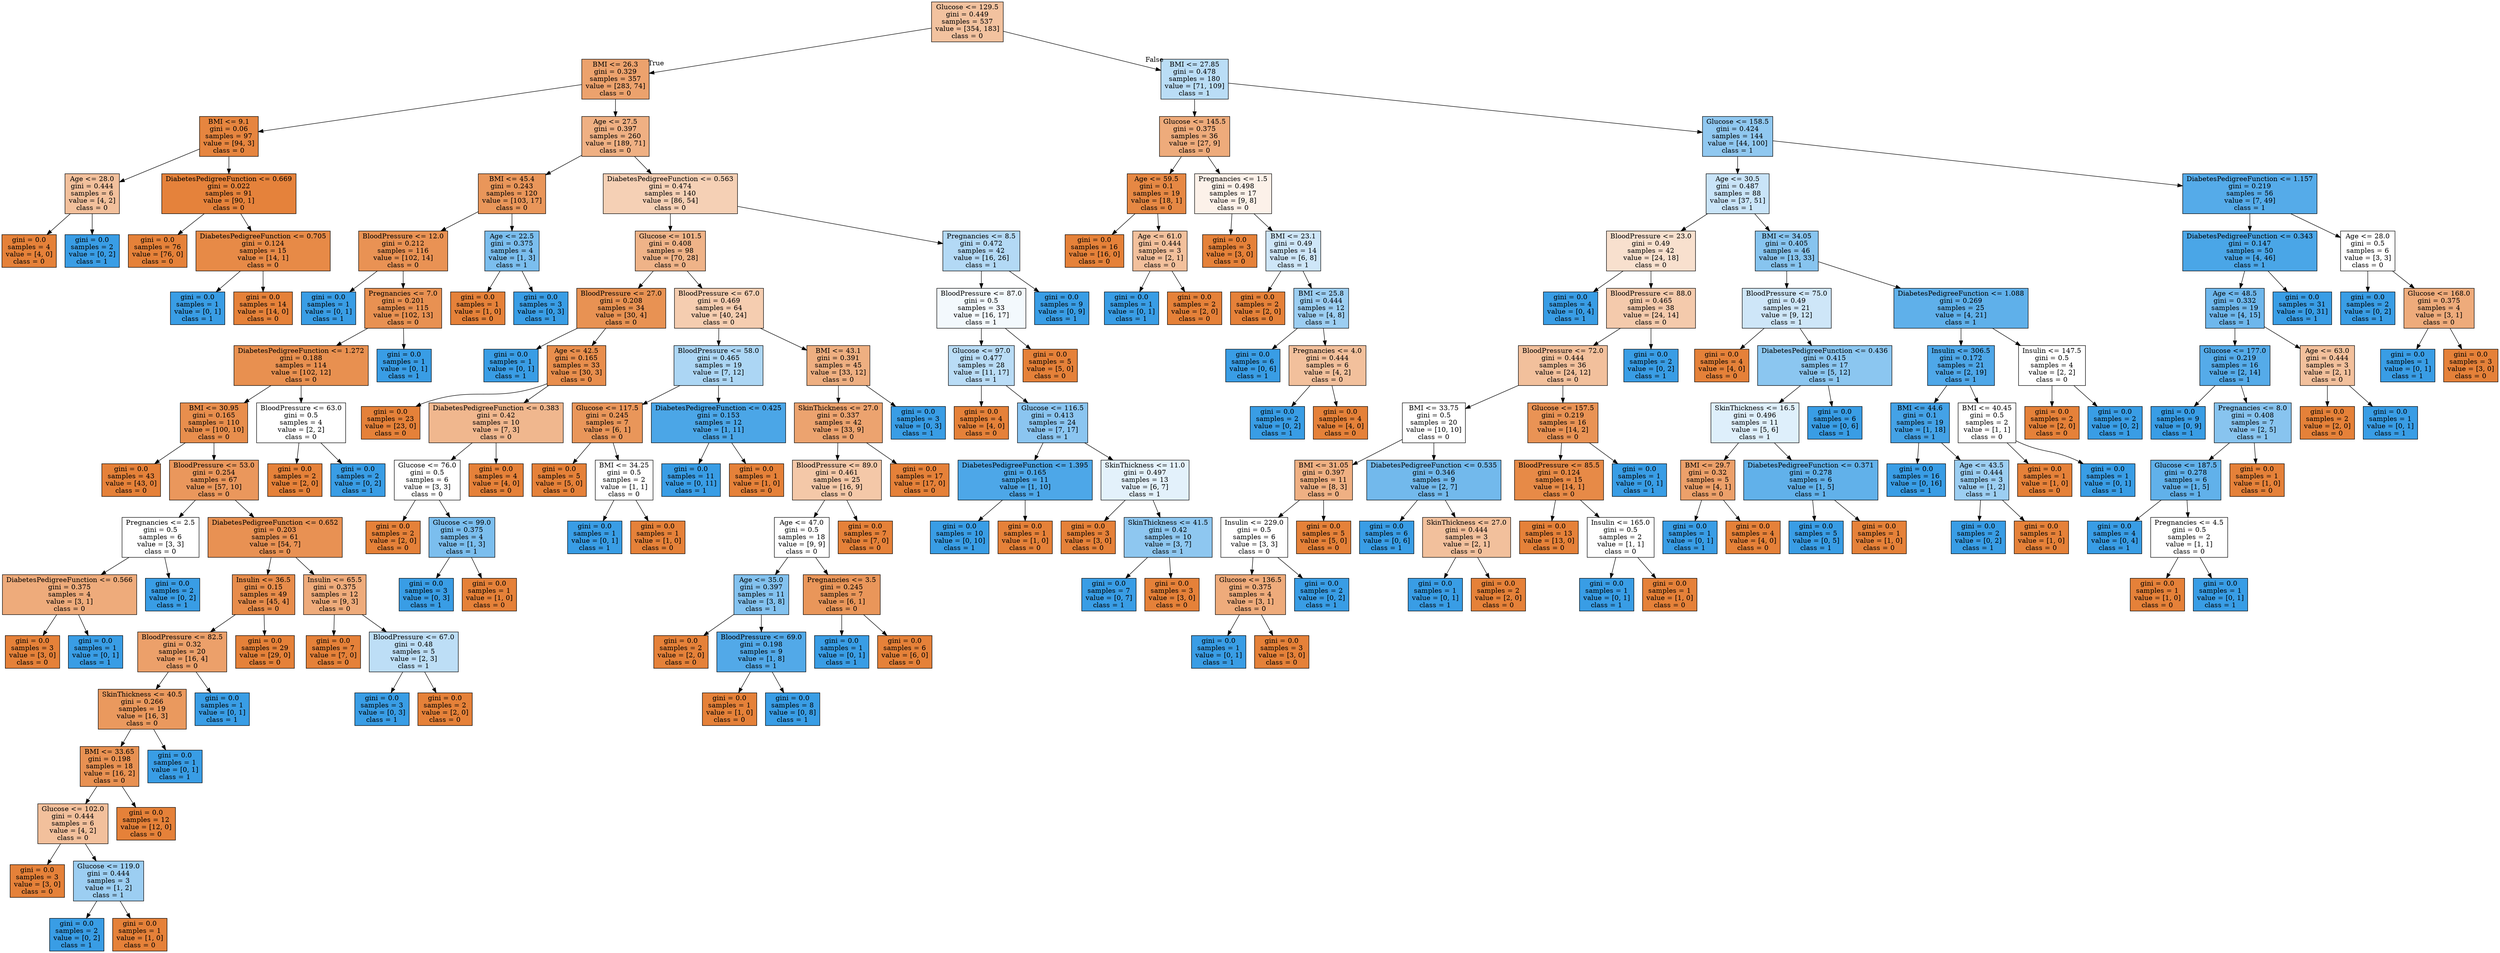 digraph Tree {
node [shape=box, style="filled", color="black"] ;
0 [label="Glucose <= 129.5\ngini = 0.449\nsamples = 537\nvalue = [354, 183]\nclass = 0", fillcolor="#f2c29f"] ;
1 [label="BMI <= 26.3\ngini = 0.329\nsamples = 357\nvalue = [283, 74]\nclass = 0", fillcolor="#eca26d"] ;
0 -> 1 [labeldistance=2.5, labelangle=45, headlabel="True"] ;
2 [label="BMI <= 9.1\ngini = 0.06\nsamples = 97\nvalue = [94, 3]\nclass = 0", fillcolor="#e6853f"] ;
1 -> 2 ;
3 [label="Age <= 28.0\ngini = 0.444\nsamples = 6\nvalue = [4, 2]\nclass = 0", fillcolor="#f2c09c"] ;
2 -> 3 ;
4 [label="gini = 0.0\nsamples = 4\nvalue = [4, 0]\nclass = 0", fillcolor="#e58139"] ;
3 -> 4 ;
5 [label="gini = 0.0\nsamples = 2\nvalue = [0, 2]\nclass = 1", fillcolor="#399de5"] ;
3 -> 5 ;
6 [label="DiabetesPedigreeFunction <= 0.669\ngini = 0.022\nsamples = 91\nvalue = [90, 1]\nclass = 0", fillcolor="#e5823b"] ;
2 -> 6 ;
7 [label="gini = 0.0\nsamples = 76\nvalue = [76, 0]\nclass = 0", fillcolor="#e58139"] ;
6 -> 7 ;
8 [label="DiabetesPedigreeFunction <= 0.705\ngini = 0.124\nsamples = 15\nvalue = [14, 1]\nclass = 0", fillcolor="#e78a47"] ;
6 -> 8 ;
9 [label="gini = 0.0\nsamples = 1\nvalue = [0, 1]\nclass = 1", fillcolor="#399de5"] ;
8 -> 9 ;
10 [label="gini = 0.0\nsamples = 14\nvalue = [14, 0]\nclass = 0", fillcolor="#e58139"] ;
8 -> 10 ;
11 [label="Age <= 27.5\ngini = 0.397\nsamples = 260\nvalue = [189, 71]\nclass = 0", fillcolor="#efb083"] ;
1 -> 11 ;
12 [label="BMI <= 45.4\ngini = 0.243\nsamples = 120\nvalue = [103, 17]\nclass = 0", fillcolor="#e9965a"] ;
11 -> 12 ;
13 [label="BloodPressure <= 12.0\ngini = 0.212\nsamples = 116\nvalue = [102, 14]\nclass = 0", fillcolor="#e99254"] ;
12 -> 13 ;
14 [label="gini = 0.0\nsamples = 1\nvalue = [0, 1]\nclass = 1", fillcolor="#399de5"] ;
13 -> 14 ;
15 [label="Pregnancies <= 7.0\ngini = 0.201\nsamples = 115\nvalue = [102, 13]\nclass = 0", fillcolor="#e89152"] ;
13 -> 15 ;
16 [label="DiabetesPedigreeFunction <= 1.272\ngini = 0.188\nsamples = 114\nvalue = [102, 12]\nclass = 0", fillcolor="#e89050"] ;
15 -> 16 ;
17 [label="BMI <= 30.95\ngini = 0.165\nsamples = 110\nvalue = [100, 10]\nclass = 0", fillcolor="#e88e4d"] ;
16 -> 17 ;
18 [label="gini = 0.0\nsamples = 43\nvalue = [43, 0]\nclass = 0", fillcolor="#e58139"] ;
17 -> 18 ;
19 [label="BloodPressure <= 53.0\ngini = 0.254\nsamples = 67\nvalue = [57, 10]\nclass = 0", fillcolor="#ea975c"] ;
17 -> 19 ;
20 [label="Pregnancies <= 2.5\ngini = 0.5\nsamples = 6\nvalue = [3, 3]\nclass = 0", fillcolor="#ffffff"] ;
19 -> 20 ;
21 [label="DiabetesPedigreeFunction <= 0.566\ngini = 0.375\nsamples = 4\nvalue = [3, 1]\nclass = 0", fillcolor="#eeab7b"] ;
20 -> 21 ;
22 [label="gini = 0.0\nsamples = 3\nvalue = [3, 0]\nclass = 0", fillcolor="#e58139"] ;
21 -> 22 ;
23 [label="gini = 0.0\nsamples = 1\nvalue = [0, 1]\nclass = 1", fillcolor="#399de5"] ;
21 -> 23 ;
24 [label="gini = 0.0\nsamples = 2\nvalue = [0, 2]\nclass = 1", fillcolor="#399de5"] ;
20 -> 24 ;
25 [label="DiabetesPedigreeFunction <= 0.652\ngini = 0.203\nsamples = 61\nvalue = [54, 7]\nclass = 0", fillcolor="#e89153"] ;
19 -> 25 ;
26 [label="Insulin <= 36.5\ngini = 0.15\nsamples = 49\nvalue = [45, 4]\nclass = 0", fillcolor="#e78c4b"] ;
25 -> 26 ;
27 [label="BloodPressure <= 82.5\ngini = 0.32\nsamples = 20\nvalue = [16, 4]\nclass = 0", fillcolor="#eca06a"] ;
26 -> 27 ;
28 [label="SkinThickness <= 40.5\ngini = 0.266\nsamples = 19\nvalue = [16, 3]\nclass = 0", fillcolor="#ea995e"] ;
27 -> 28 ;
29 [label="BMI <= 33.65\ngini = 0.198\nsamples = 18\nvalue = [16, 2]\nclass = 0", fillcolor="#e89152"] ;
28 -> 29 ;
30 [label="Glucose <= 102.0\ngini = 0.444\nsamples = 6\nvalue = [4, 2]\nclass = 0", fillcolor="#f2c09c"] ;
29 -> 30 ;
31 [label="gini = 0.0\nsamples = 3\nvalue = [3, 0]\nclass = 0", fillcolor="#e58139"] ;
30 -> 31 ;
32 [label="Glucose <= 119.0\ngini = 0.444\nsamples = 3\nvalue = [1, 2]\nclass = 1", fillcolor="#9ccef2"] ;
30 -> 32 ;
33 [label="gini = 0.0\nsamples = 2\nvalue = [0, 2]\nclass = 1", fillcolor="#399de5"] ;
32 -> 33 ;
34 [label="gini = 0.0\nsamples = 1\nvalue = [1, 0]\nclass = 0", fillcolor="#e58139"] ;
32 -> 34 ;
35 [label="gini = 0.0\nsamples = 12\nvalue = [12, 0]\nclass = 0", fillcolor="#e58139"] ;
29 -> 35 ;
36 [label="gini = 0.0\nsamples = 1\nvalue = [0, 1]\nclass = 1", fillcolor="#399de5"] ;
28 -> 36 ;
37 [label="gini = 0.0\nsamples = 1\nvalue = [0, 1]\nclass = 1", fillcolor="#399de5"] ;
27 -> 37 ;
38 [label="gini = 0.0\nsamples = 29\nvalue = [29, 0]\nclass = 0", fillcolor="#e58139"] ;
26 -> 38 ;
39 [label="Insulin <= 65.5\ngini = 0.375\nsamples = 12\nvalue = [9, 3]\nclass = 0", fillcolor="#eeab7b"] ;
25 -> 39 ;
40 [label="gini = 0.0\nsamples = 7\nvalue = [7, 0]\nclass = 0", fillcolor="#e58139"] ;
39 -> 40 ;
41 [label="BloodPressure <= 67.0\ngini = 0.48\nsamples = 5\nvalue = [2, 3]\nclass = 1", fillcolor="#bddef6"] ;
39 -> 41 ;
42 [label="gini = 0.0\nsamples = 3\nvalue = [0, 3]\nclass = 1", fillcolor="#399de5"] ;
41 -> 42 ;
43 [label="gini = 0.0\nsamples = 2\nvalue = [2, 0]\nclass = 0", fillcolor="#e58139"] ;
41 -> 43 ;
44 [label="BloodPressure <= 63.0\ngini = 0.5\nsamples = 4\nvalue = [2, 2]\nclass = 0", fillcolor="#ffffff"] ;
16 -> 44 ;
45 [label="gini = 0.0\nsamples = 2\nvalue = [2, 0]\nclass = 0", fillcolor="#e58139"] ;
44 -> 45 ;
46 [label="gini = 0.0\nsamples = 2\nvalue = [0, 2]\nclass = 1", fillcolor="#399de5"] ;
44 -> 46 ;
47 [label="gini = 0.0\nsamples = 1\nvalue = [0, 1]\nclass = 1", fillcolor="#399de5"] ;
15 -> 47 ;
48 [label="Age <= 22.5\ngini = 0.375\nsamples = 4\nvalue = [1, 3]\nclass = 1", fillcolor="#7bbeee"] ;
12 -> 48 ;
49 [label="gini = 0.0\nsamples = 1\nvalue = [1, 0]\nclass = 0", fillcolor="#e58139"] ;
48 -> 49 ;
50 [label="gini = 0.0\nsamples = 3\nvalue = [0, 3]\nclass = 1", fillcolor="#399de5"] ;
48 -> 50 ;
51 [label="DiabetesPedigreeFunction <= 0.563\ngini = 0.474\nsamples = 140\nvalue = [86, 54]\nclass = 0", fillcolor="#f5d0b5"] ;
11 -> 51 ;
52 [label="Glucose <= 101.5\ngini = 0.408\nsamples = 98\nvalue = [70, 28]\nclass = 0", fillcolor="#efb388"] ;
51 -> 52 ;
53 [label="BloodPressure <= 27.0\ngini = 0.208\nsamples = 34\nvalue = [30, 4]\nclass = 0", fillcolor="#e89253"] ;
52 -> 53 ;
54 [label="gini = 0.0\nsamples = 1\nvalue = [0, 1]\nclass = 1", fillcolor="#399de5"] ;
53 -> 54 ;
55 [label="Age <= 42.5\ngini = 0.165\nsamples = 33\nvalue = [30, 3]\nclass = 0", fillcolor="#e88e4d"] ;
53 -> 55 ;
56 [label="gini = 0.0\nsamples = 23\nvalue = [23, 0]\nclass = 0", fillcolor="#e58139"] ;
55 -> 56 ;
57 [label="DiabetesPedigreeFunction <= 0.383\ngini = 0.42\nsamples = 10\nvalue = [7, 3]\nclass = 0", fillcolor="#f0b78e"] ;
55 -> 57 ;
58 [label="Glucose <= 76.0\ngini = 0.5\nsamples = 6\nvalue = [3, 3]\nclass = 0", fillcolor="#ffffff"] ;
57 -> 58 ;
59 [label="gini = 0.0\nsamples = 2\nvalue = [2, 0]\nclass = 0", fillcolor="#e58139"] ;
58 -> 59 ;
60 [label="Glucose <= 99.0\ngini = 0.375\nsamples = 4\nvalue = [1, 3]\nclass = 1", fillcolor="#7bbeee"] ;
58 -> 60 ;
61 [label="gini = 0.0\nsamples = 3\nvalue = [0, 3]\nclass = 1", fillcolor="#399de5"] ;
60 -> 61 ;
62 [label="gini = 0.0\nsamples = 1\nvalue = [1, 0]\nclass = 0", fillcolor="#e58139"] ;
60 -> 62 ;
63 [label="gini = 0.0\nsamples = 4\nvalue = [4, 0]\nclass = 0", fillcolor="#e58139"] ;
57 -> 63 ;
64 [label="BloodPressure <= 67.0\ngini = 0.469\nsamples = 64\nvalue = [40, 24]\nclass = 0", fillcolor="#f5cdb0"] ;
52 -> 64 ;
65 [label="BloodPressure <= 58.0\ngini = 0.465\nsamples = 19\nvalue = [7, 12]\nclass = 1", fillcolor="#acd6f4"] ;
64 -> 65 ;
66 [label="Glucose <= 117.5\ngini = 0.245\nsamples = 7\nvalue = [6, 1]\nclass = 0", fillcolor="#e9965a"] ;
65 -> 66 ;
67 [label="gini = 0.0\nsamples = 5\nvalue = [5, 0]\nclass = 0", fillcolor="#e58139"] ;
66 -> 67 ;
68 [label="BMI <= 34.25\ngini = 0.5\nsamples = 2\nvalue = [1, 1]\nclass = 0", fillcolor="#ffffff"] ;
66 -> 68 ;
69 [label="gini = 0.0\nsamples = 1\nvalue = [0, 1]\nclass = 1", fillcolor="#399de5"] ;
68 -> 69 ;
70 [label="gini = 0.0\nsamples = 1\nvalue = [1, 0]\nclass = 0", fillcolor="#e58139"] ;
68 -> 70 ;
71 [label="DiabetesPedigreeFunction <= 0.425\ngini = 0.153\nsamples = 12\nvalue = [1, 11]\nclass = 1", fillcolor="#4ba6e7"] ;
65 -> 71 ;
72 [label="gini = 0.0\nsamples = 11\nvalue = [0, 11]\nclass = 1", fillcolor="#399de5"] ;
71 -> 72 ;
73 [label="gini = 0.0\nsamples = 1\nvalue = [1, 0]\nclass = 0", fillcolor="#e58139"] ;
71 -> 73 ;
74 [label="BMI <= 43.1\ngini = 0.391\nsamples = 45\nvalue = [33, 12]\nclass = 0", fillcolor="#eeaf81"] ;
64 -> 74 ;
75 [label="SkinThickness <= 27.0\ngini = 0.337\nsamples = 42\nvalue = [33, 9]\nclass = 0", fillcolor="#eca36f"] ;
74 -> 75 ;
76 [label="BloodPressure <= 89.0\ngini = 0.461\nsamples = 25\nvalue = [16, 9]\nclass = 0", fillcolor="#f4c8a8"] ;
75 -> 76 ;
77 [label="Age <= 47.0\ngini = 0.5\nsamples = 18\nvalue = [9, 9]\nclass = 0", fillcolor="#ffffff"] ;
76 -> 77 ;
78 [label="Age <= 35.0\ngini = 0.397\nsamples = 11\nvalue = [3, 8]\nclass = 1", fillcolor="#83c2ef"] ;
77 -> 78 ;
79 [label="gini = 0.0\nsamples = 2\nvalue = [2, 0]\nclass = 0", fillcolor="#e58139"] ;
78 -> 79 ;
80 [label="BloodPressure <= 69.0\ngini = 0.198\nsamples = 9\nvalue = [1, 8]\nclass = 1", fillcolor="#52a9e8"] ;
78 -> 80 ;
81 [label="gini = 0.0\nsamples = 1\nvalue = [1, 0]\nclass = 0", fillcolor="#e58139"] ;
80 -> 81 ;
82 [label="gini = 0.0\nsamples = 8\nvalue = [0, 8]\nclass = 1", fillcolor="#399de5"] ;
80 -> 82 ;
83 [label="Pregnancies <= 3.5\ngini = 0.245\nsamples = 7\nvalue = [6, 1]\nclass = 0", fillcolor="#e9965a"] ;
77 -> 83 ;
84 [label="gini = 0.0\nsamples = 1\nvalue = [0, 1]\nclass = 1", fillcolor="#399de5"] ;
83 -> 84 ;
85 [label="gini = 0.0\nsamples = 6\nvalue = [6, 0]\nclass = 0", fillcolor="#e58139"] ;
83 -> 85 ;
86 [label="gini = 0.0\nsamples = 7\nvalue = [7, 0]\nclass = 0", fillcolor="#e58139"] ;
76 -> 86 ;
87 [label="gini = 0.0\nsamples = 17\nvalue = [17, 0]\nclass = 0", fillcolor="#e58139"] ;
75 -> 87 ;
88 [label="gini = 0.0\nsamples = 3\nvalue = [0, 3]\nclass = 1", fillcolor="#399de5"] ;
74 -> 88 ;
89 [label="Pregnancies <= 8.5\ngini = 0.472\nsamples = 42\nvalue = [16, 26]\nclass = 1", fillcolor="#b3d9f5"] ;
51 -> 89 ;
90 [label="BloodPressure <= 87.0\ngini = 0.5\nsamples = 33\nvalue = [16, 17]\nclass = 1", fillcolor="#f3f9fd"] ;
89 -> 90 ;
91 [label="Glucose <= 97.0\ngini = 0.477\nsamples = 28\nvalue = [11, 17]\nclass = 1", fillcolor="#b9dcf6"] ;
90 -> 91 ;
92 [label="gini = 0.0\nsamples = 4\nvalue = [4, 0]\nclass = 0", fillcolor="#e58139"] ;
91 -> 92 ;
93 [label="Glucose <= 116.5\ngini = 0.413\nsamples = 24\nvalue = [7, 17]\nclass = 1", fillcolor="#8bc5f0"] ;
91 -> 93 ;
94 [label="DiabetesPedigreeFunction <= 1.395\ngini = 0.165\nsamples = 11\nvalue = [1, 10]\nclass = 1", fillcolor="#4da7e8"] ;
93 -> 94 ;
95 [label="gini = 0.0\nsamples = 10\nvalue = [0, 10]\nclass = 1", fillcolor="#399de5"] ;
94 -> 95 ;
96 [label="gini = 0.0\nsamples = 1\nvalue = [1, 0]\nclass = 0", fillcolor="#e58139"] ;
94 -> 96 ;
97 [label="SkinThickness <= 11.0\ngini = 0.497\nsamples = 13\nvalue = [6, 7]\nclass = 1", fillcolor="#e3f1fb"] ;
93 -> 97 ;
98 [label="gini = 0.0\nsamples = 3\nvalue = [3, 0]\nclass = 0", fillcolor="#e58139"] ;
97 -> 98 ;
99 [label="SkinThickness <= 41.5\ngini = 0.42\nsamples = 10\nvalue = [3, 7]\nclass = 1", fillcolor="#8ec7f0"] ;
97 -> 99 ;
100 [label="gini = 0.0\nsamples = 7\nvalue = [0, 7]\nclass = 1", fillcolor="#399de5"] ;
99 -> 100 ;
101 [label="gini = 0.0\nsamples = 3\nvalue = [3, 0]\nclass = 0", fillcolor="#e58139"] ;
99 -> 101 ;
102 [label="gini = 0.0\nsamples = 5\nvalue = [5, 0]\nclass = 0", fillcolor="#e58139"] ;
90 -> 102 ;
103 [label="gini = 0.0\nsamples = 9\nvalue = [0, 9]\nclass = 1", fillcolor="#399de5"] ;
89 -> 103 ;
104 [label="BMI <= 27.85\ngini = 0.478\nsamples = 180\nvalue = [71, 109]\nclass = 1", fillcolor="#baddf6"] ;
0 -> 104 [labeldistance=2.5, labelangle=-45, headlabel="False"] ;
105 [label="Glucose <= 145.5\ngini = 0.375\nsamples = 36\nvalue = [27, 9]\nclass = 0", fillcolor="#eeab7b"] ;
104 -> 105 ;
106 [label="Age <= 59.5\ngini = 0.1\nsamples = 19\nvalue = [18, 1]\nclass = 0", fillcolor="#e68844"] ;
105 -> 106 ;
107 [label="gini = 0.0\nsamples = 16\nvalue = [16, 0]\nclass = 0", fillcolor="#e58139"] ;
106 -> 107 ;
108 [label="Age <= 61.0\ngini = 0.444\nsamples = 3\nvalue = [2, 1]\nclass = 0", fillcolor="#f2c09c"] ;
106 -> 108 ;
109 [label="gini = 0.0\nsamples = 1\nvalue = [0, 1]\nclass = 1", fillcolor="#399de5"] ;
108 -> 109 ;
110 [label="gini = 0.0\nsamples = 2\nvalue = [2, 0]\nclass = 0", fillcolor="#e58139"] ;
108 -> 110 ;
111 [label="Pregnancies <= 1.5\ngini = 0.498\nsamples = 17\nvalue = [9, 8]\nclass = 0", fillcolor="#fcf1e9"] ;
105 -> 111 ;
112 [label="gini = 0.0\nsamples = 3\nvalue = [3, 0]\nclass = 0", fillcolor="#e58139"] ;
111 -> 112 ;
113 [label="BMI <= 23.1\ngini = 0.49\nsamples = 14\nvalue = [6, 8]\nclass = 1", fillcolor="#cee6f8"] ;
111 -> 113 ;
114 [label="gini = 0.0\nsamples = 2\nvalue = [2, 0]\nclass = 0", fillcolor="#e58139"] ;
113 -> 114 ;
115 [label="BMI <= 25.8\ngini = 0.444\nsamples = 12\nvalue = [4, 8]\nclass = 1", fillcolor="#9ccef2"] ;
113 -> 115 ;
116 [label="gini = 0.0\nsamples = 6\nvalue = [0, 6]\nclass = 1", fillcolor="#399de5"] ;
115 -> 116 ;
117 [label="Pregnancies <= 4.0\ngini = 0.444\nsamples = 6\nvalue = [4, 2]\nclass = 0", fillcolor="#f2c09c"] ;
115 -> 117 ;
118 [label="gini = 0.0\nsamples = 2\nvalue = [0, 2]\nclass = 1", fillcolor="#399de5"] ;
117 -> 118 ;
119 [label="gini = 0.0\nsamples = 4\nvalue = [4, 0]\nclass = 0", fillcolor="#e58139"] ;
117 -> 119 ;
120 [label="Glucose <= 158.5\ngini = 0.424\nsamples = 144\nvalue = [44, 100]\nclass = 1", fillcolor="#90c8f0"] ;
104 -> 120 ;
121 [label="Age <= 30.5\ngini = 0.487\nsamples = 88\nvalue = [37, 51]\nclass = 1", fillcolor="#c9e4f8"] ;
120 -> 121 ;
122 [label="BloodPressure <= 23.0\ngini = 0.49\nsamples = 42\nvalue = [24, 18]\nclass = 0", fillcolor="#f8e0ce"] ;
121 -> 122 ;
123 [label="gini = 0.0\nsamples = 4\nvalue = [0, 4]\nclass = 1", fillcolor="#399de5"] ;
122 -> 123 ;
124 [label="BloodPressure <= 88.0\ngini = 0.465\nsamples = 38\nvalue = [24, 14]\nclass = 0", fillcolor="#f4caac"] ;
122 -> 124 ;
125 [label="BloodPressure <= 72.0\ngini = 0.444\nsamples = 36\nvalue = [24, 12]\nclass = 0", fillcolor="#f2c09c"] ;
124 -> 125 ;
126 [label="BMI <= 33.75\ngini = 0.5\nsamples = 20\nvalue = [10, 10]\nclass = 0", fillcolor="#ffffff"] ;
125 -> 126 ;
127 [label="BMI <= 31.05\ngini = 0.397\nsamples = 11\nvalue = [8, 3]\nclass = 0", fillcolor="#efb083"] ;
126 -> 127 ;
128 [label="Insulin <= 229.0\ngini = 0.5\nsamples = 6\nvalue = [3, 3]\nclass = 0", fillcolor="#ffffff"] ;
127 -> 128 ;
129 [label="Glucose <= 136.5\ngini = 0.375\nsamples = 4\nvalue = [3, 1]\nclass = 0", fillcolor="#eeab7b"] ;
128 -> 129 ;
130 [label="gini = 0.0\nsamples = 1\nvalue = [0, 1]\nclass = 1", fillcolor="#399de5"] ;
129 -> 130 ;
131 [label="gini = 0.0\nsamples = 3\nvalue = [3, 0]\nclass = 0", fillcolor="#e58139"] ;
129 -> 131 ;
132 [label="gini = 0.0\nsamples = 2\nvalue = [0, 2]\nclass = 1", fillcolor="#399de5"] ;
128 -> 132 ;
133 [label="gini = 0.0\nsamples = 5\nvalue = [5, 0]\nclass = 0", fillcolor="#e58139"] ;
127 -> 133 ;
134 [label="DiabetesPedigreeFunction <= 0.535\ngini = 0.346\nsamples = 9\nvalue = [2, 7]\nclass = 1", fillcolor="#72b9ec"] ;
126 -> 134 ;
135 [label="gini = 0.0\nsamples = 6\nvalue = [0, 6]\nclass = 1", fillcolor="#399de5"] ;
134 -> 135 ;
136 [label="SkinThickness <= 27.0\ngini = 0.444\nsamples = 3\nvalue = [2, 1]\nclass = 0", fillcolor="#f2c09c"] ;
134 -> 136 ;
137 [label="gini = 0.0\nsamples = 1\nvalue = [0, 1]\nclass = 1", fillcolor="#399de5"] ;
136 -> 137 ;
138 [label="gini = 0.0\nsamples = 2\nvalue = [2, 0]\nclass = 0", fillcolor="#e58139"] ;
136 -> 138 ;
139 [label="Glucose <= 157.5\ngini = 0.219\nsamples = 16\nvalue = [14, 2]\nclass = 0", fillcolor="#e99355"] ;
125 -> 139 ;
140 [label="BloodPressure <= 85.5\ngini = 0.124\nsamples = 15\nvalue = [14, 1]\nclass = 0", fillcolor="#e78a47"] ;
139 -> 140 ;
141 [label="gini = 0.0\nsamples = 13\nvalue = [13, 0]\nclass = 0", fillcolor="#e58139"] ;
140 -> 141 ;
142 [label="Insulin <= 165.0\ngini = 0.5\nsamples = 2\nvalue = [1, 1]\nclass = 0", fillcolor="#ffffff"] ;
140 -> 142 ;
143 [label="gini = 0.0\nsamples = 1\nvalue = [0, 1]\nclass = 1", fillcolor="#399de5"] ;
142 -> 143 ;
144 [label="gini = 0.0\nsamples = 1\nvalue = [1, 0]\nclass = 0", fillcolor="#e58139"] ;
142 -> 144 ;
145 [label="gini = 0.0\nsamples = 1\nvalue = [0, 1]\nclass = 1", fillcolor="#399de5"] ;
139 -> 145 ;
146 [label="gini = 0.0\nsamples = 2\nvalue = [0, 2]\nclass = 1", fillcolor="#399de5"] ;
124 -> 146 ;
147 [label="BMI <= 34.05\ngini = 0.405\nsamples = 46\nvalue = [13, 33]\nclass = 1", fillcolor="#87c4ef"] ;
121 -> 147 ;
148 [label="BloodPressure <= 75.0\ngini = 0.49\nsamples = 21\nvalue = [9, 12]\nclass = 1", fillcolor="#cee6f8"] ;
147 -> 148 ;
149 [label="gini = 0.0\nsamples = 4\nvalue = [4, 0]\nclass = 0", fillcolor="#e58139"] ;
148 -> 149 ;
150 [label="DiabetesPedigreeFunction <= 0.436\ngini = 0.415\nsamples = 17\nvalue = [5, 12]\nclass = 1", fillcolor="#8bc6f0"] ;
148 -> 150 ;
151 [label="SkinThickness <= 16.5\ngini = 0.496\nsamples = 11\nvalue = [5, 6]\nclass = 1", fillcolor="#deeffb"] ;
150 -> 151 ;
152 [label="BMI <= 29.7\ngini = 0.32\nsamples = 5\nvalue = [4, 1]\nclass = 0", fillcolor="#eca06a"] ;
151 -> 152 ;
153 [label="gini = 0.0\nsamples = 1\nvalue = [0, 1]\nclass = 1", fillcolor="#399de5"] ;
152 -> 153 ;
154 [label="gini = 0.0\nsamples = 4\nvalue = [4, 0]\nclass = 0", fillcolor="#e58139"] ;
152 -> 154 ;
155 [label="DiabetesPedigreeFunction <= 0.371\ngini = 0.278\nsamples = 6\nvalue = [1, 5]\nclass = 1", fillcolor="#61b1ea"] ;
151 -> 155 ;
156 [label="gini = 0.0\nsamples = 5\nvalue = [0, 5]\nclass = 1", fillcolor="#399de5"] ;
155 -> 156 ;
157 [label="gini = 0.0\nsamples = 1\nvalue = [1, 0]\nclass = 0", fillcolor="#e58139"] ;
155 -> 157 ;
158 [label="gini = 0.0\nsamples = 6\nvalue = [0, 6]\nclass = 1", fillcolor="#399de5"] ;
150 -> 158 ;
159 [label="DiabetesPedigreeFunction <= 1.088\ngini = 0.269\nsamples = 25\nvalue = [4, 21]\nclass = 1", fillcolor="#5fb0ea"] ;
147 -> 159 ;
160 [label="Insulin <= 306.5\ngini = 0.172\nsamples = 21\nvalue = [2, 19]\nclass = 1", fillcolor="#4ea7e8"] ;
159 -> 160 ;
161 [label="BMI <= 44.6\ngini = 0.1\nsamples = 19\nvalue = [1, 18]\nclass = 1", fillcolor="#44a2e6"] ;
160 -> 161 ;
162 [label="gini = 0.0\nsamples = 16\nvalue = [0, 16]\nclass = 1", fillcolor="#399de5"] ;
161 -> 162 ;
163 [label="Age <= 43.5\ngini = 0.444\nsamples = 3\nvalue = [1, 2]\nclass = 1", fillcolor="#9ccef2"] ;
161 -> 163 ;
164 [label="gini = 0.0\nsamples = 2\nvalue = [0, 2]\nclass = 1", fillcolor="#399de5"] ;
163 -> 164 ;
165 [label="gini = 0.0\nsamples = 1\nvalue = [1, 0]\nclass = 0", fillcolor="#e58139"] ;
163 -> 165 ;
166 [label="BMI <= 40.45\ngini = 0.5\nsamples = 2\nvalue = [1, 1]\nclass = 0", fillcolor="#ffffff"] ;
160 -> 166 ;
167 [label="gini = 0.0\nsamples = 1\nvalue = [1, 0]\nclass = 0", fillcolor="#e58139"] ;
166 -> 167 ;
168 [label="gini = 0.0\nsamples = 1\nvalue = [0, 1]\nclass = 1", fillcolor="#399de5"] ;
166 -> 168 ;
169 [label="Insulin <= 147.5\ngini = 0.5\nsamples = 4\nvalue = [2, 2]\nclass = 0", fillcolor="#ffffff"] ;
159 -> 169 ;
170 [label="gini = 0.0\nsamples = 2\nvalue = [2, 0]\nclass = 0", fillcolor="#e58139"] ;
169 -> 170 ;
171 [label="gini = 0.0\nsamples = 2\nvalue = [0, 2]\nclass = 1", fillcolor="#399de5"] ;
169 -> 171 ;
172 [label="DiabetesPedigreeFunction <= 1.157\ngini = 0.219\nsamples = 56\nvalue = [7, 49]\nclass = 1", fillcolor="#55abe9"] ;
120 -> 172 ;
173 [label="DiabetesPedigreeFunction <= 0.343\ngini = 0.147\nsamples = 50\nvalue = [4, 46]\nclass = 1", fillcolor="#4aa6e7"] ;
172 -> 173 ;
174 [label="Age <= 48.5\ngini = 0.332\nsamples = 19\nvalue = [4, 15]\nclass = 1", fillcolor="#6eb7ec"] ;
173 -> 174 ;
175 [label="Glucose <= 177.0\ngini = 0.219\nsamples = 16\nvalue = [2, 14]\nclass = 1", fillcolor="#55abe9"] ;
174 -> 175 ;
176 [label="gini = 0.0\nsamples = 9\nvalue = [0, 9]\nclass = 1", fillcolor="#399de5"] ;
175 -> 176 ;
177 [label="Pregnancies <= 8.0\ngini = 0.408\nsamples = 7\nvalue = [2, 5]\nclass = 1", fillcolor="#88c4ef"] ;
175 -> 177 ;
178 [label="Glucose <= 187.5\ngini = 0.278\nsamples = 6\nvalue = [1, 5]\nclass = 1", fillcolor="#61b1ea"] ;
177 -> 178 ;
179 [label="gini = 0.0\nsamples = 4\nvalue = [0, 4]\nclass = 1", fillcolor="#399de5"] ;
178 -> 179 ;
180 [label="Pregnancies <= 4.5\ngini = 0.5\nsamples = 2\nvalue = [1, 1]\nclass = 0", fillcolor="#ffffff"] ;
178 -> 180 ;
181 [label="gini = 0.0\nsamples = 1\nvalue = [1, 0]\nclass = 0", fillcolor="#e58139"] ;
180 -> 181 ;
182 [label="gini = 0.0\nsamples = 1\nvalue = [0, 1]\nclass = 1", fillcolor="#399de5"] ;
180 -> 182 ;
183 [label="gini = 0.0\nsamples = 1\nvalue = [1, 0]\nclass = 0", fillcolor="#e58139"] ;
177 -> 183 ;
184 [label="Age <= 63.0\ngini = 0.444\nsamples = 3\nvalue = [2, 1]\nclass = 0", fillcolor="#f2c09c"] ;
174 -> 184 ;
185 [label="gini = 0.0\nsamples = 2\nvalue = [2, 0]\nclass = 0", fillcolor="#e58139"] ;
184 -> 185 ;
186 [label="gini = 0.0\nsamples = 1\nvalue = [0, 1]\nclass = 1", fillcolor="#399de5"] ;
184 -> 186 ;
187 [label="gini = 0.0\nsamples = 31\nvalue = [0, 31]\nclass = 1", fillcolor="#399de5"] ;
173 -> 187 ;
188 [label="Age <= 28.0\ngini = 0.5\nsamples = 6\nvalue = [3, 3]\nclass = 0", fillcolor="#ffffff"] ;
172 -> 188 ;
189 [label="gini = 0.0\nsamples = 2\nvalue = [0, 2]\nclass = 1", fillcolor="#399de5"] ;
188 -> 189 ;
190 [label="Glucose <= 168.0\ngini = 0.375\nsamples = 4\nvalue = [3, 1]\nclass = 0", fillcolor="#eeab7b"] ;
188 -> 190 ;
191 [label="gini = 0.0\nsamples = 1\nvalue = [0, 1]\nclass = 1", fillcolor="#399de5"] ;
190 -> 191 ;
192 [label="gini = 0.0\nsamples = 3\nvalue = [3, 0]\nclass = 0", fillcolor="#e58139"] ;
190 -> 192 ;
}
